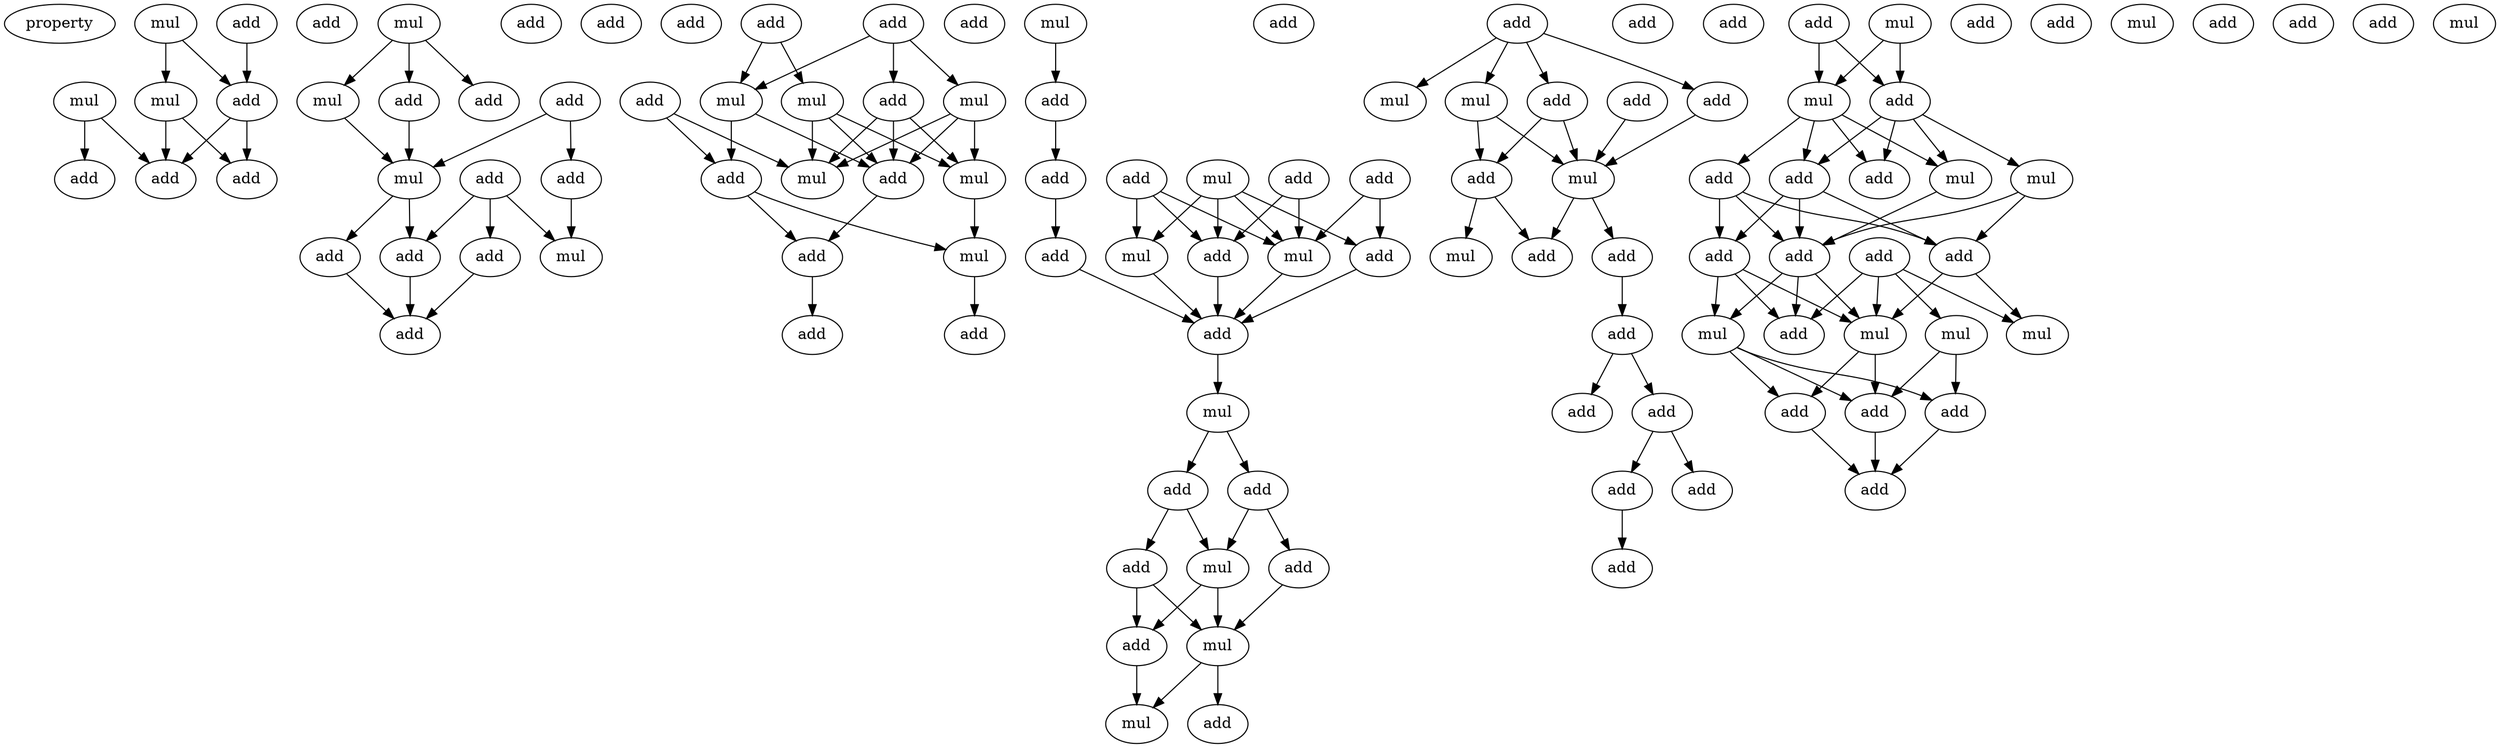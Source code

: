 digraph {
    node [fontcolor=black]
    property [mul=2,lf=1.2]
    0 [ label = add ];
    1 [ label = mul ];
    2 [ label = add ];
    3 [ label = mul ];
    4 [ label = mul ];
    5 [ label = add ];
    6 [ label = add ];
    7 [ label = add ];
    8 [ label = add ];
    9 [ label = mul ];
    10 [ label = mul ];
    11 [ label = add ];
    12 [ label = add ];
    13 [ label = add ];
    14 [ label = add ];
    15 [ label = add ];
    16 [ label = mul ];
    17 [ label = add ];
    18 [ label = add ];
    19 [ label = add ];
    20 [ label = add ];
    21 [ label = mul ];
    22 [ label = add ];
    23 [ label = add ];
    24 [ label = add ];
    25 [ label = add ];
    26 [ label = add ];
    27 [ label = add ];
    28 [ label = add ];
    29 [ label = add ];
    30 [ label = mul ];
    31 [ label = mul ];
    32 [ label = mul ];
    33 [ label = add ];
    34 [ label = mul ];
    35 [ label = mul ];
    36 [ label = add ];
    37 [ label = mul ];
    38 [ label = add ];
    39 [ label = mul ];
    40 [ label = add ];
    41 [ label = add ];
    42 [ label = add ];
    43 [ label = mul ];
    44 [ label = add ];
    45 [ label = add ];
    46 [ label = add ];
    47 [ label = add ];
    48 [ label = add ];
    49 [ label = add ];
    50 [ label = mul ];
    51 [ label = mul ];
    52 [ label = add ];
    53 [ label = add ];
    54 [ label = mul ];
    55 [ label = add ];
    56 [ label = add ];
    57 [ label = add ];
    58 [ label = add ];
    59 [ label = mul ];
    60 [ label = add ];
    61 [ label = mul ];
    62 [ label = add ];
    63 [ label = add ];
    64 [ label = mul ];
    65 [ label = add ];
    66 [ label = add ];
    67 [ label = mul ];
    68 [ label = mul ];
    69 [ label = add ];
    70 [ label = add ];
    71 [ label = mul ];
    72 [ label = add ];
    73 [ label = mul ];
    74 [ label = add ];
    75 [ label = add ];
    76 [ label = add ];
    77 [ label = add ];
    78 [ label = add ];
    79 [ label = add ];
    80 [ label = add ];
    81 [ label = add ];
    82 [ label = add ];
    83 [ label = add ];
    84 [ label = mul ];
    85 [ label = add ];
    86 [ label = mul ];
    87 [ label = add ];
    88 [ label = mul ];
    89 [ label = add ];
    90 [ label = add ];
    91 [ label = add ];
    92 [ label = mul ];
    93 [ label = add ];
    94 [ label = add ];
    95 [ label = add ];
    96 [ label = add ];
    97 [ label = mul ];
    98 [ label = mul ];
    99 [ label = mul ];
    100 [ label = add ];
    101 [ label = mul ];
    102 [ label = add ];
    103 [ label = add ];
    104 [ label = add ];
    105 [ label = add ];
    106 [ label = add ];
    107 [ label = add ];
    108 [ label = mul ];
    109 [ label = add ];
    110 [ label = add ];
    111 [ label = add ];
    112 [ label = mul ];
    0 -> 2 [ name = 0 ];
    1 -> 2 [ name = 1 ];
    1 -> 4 [ name = 2 ];
    2 -> 5 [ name = 3 ];
    2 -> 6 [ name = 4 ];
    3 -> 5 [ name = 5 ];
    3 -> 7 [ name = 6 ];
    4 -> 5 [ name = 7 ];
    4 -> 6 [ name = 8 ];
    9 -> 10 [ name = 9 ];
    9 -> 11 [ name = 10 ];
    9 -> 12 [ name = 11 ];
    10 -> 16 [ name = 12 ];
    11 -> 16 [ name = 13 ];
    13 -> 16 [ name = 14 ];
    13 -> 17 [ name = 15 ];
    15 -> 20 [ name = 16 ];
    15 -> 21 [ name = 17 ];
    15 -> 22 [ name = 18 ];
    16 -> 18 [ name = 19 ];
    16 -> 22 [ name = 20 ];
    17 -> 21 [ name = 21 ];
    18 -> 23 [ name = 22 ];
    20 -> 23 [ name = 23 ];
    22 -> 23 [ name = 24 ];
    25 -> 31 [ name = 25 ];
    25 -> 32 [ name = 26 ];
    26 -> 29 [ name = 27 ];
    26 -> 30 [ name = 28 ];
    26 -> 31 [ name = 29 ];
    28 -> 34 [ name = 30 ];
    28 -> 36 [ name = 31 ];
    29 -> 33 [ name = 32 ];
    29 -> 34 [ name = 33 ];
    29 -> 35 [ name = 34 ];
    30 -> 33 [ name = 35 ];
    30 -> 34 [ name = 36 ];
    30 -> 35 [ name = 37 ];
    31 -> 33 [ name = 38 ];
    31 -> 36 [ name = 39 ];
    32 -> 33 [ name = 40 ];
    32 -> 34 [ name = 41 ];
    32 -> 35 [ name = 42 ];
    33 -> 38 [ name = 43 ];
    35 -> 37 [ name = 44 ];
    36 -> 37 [ name = 45 ];
    36 -> 38 [ name = 46 ];
    37 -> 40 [ name = 47 ];
    38 -> 41 [ name = 48 ];
    39 -> 42 [ name = 49 ];
    42 -> 47 [ name = 50 ];
    43 -> 48 [ name = 51 ];
    43 -> 50 [ name = 52 ];
    43 -> 51 [ name = 53 ];
    43 -> 52 [ name = 54 ];
    44 -> 48 [ name = 55 ];
    44 -> 50 [ name = 56 ];
    45 -> 50 [ name = 57 ];
    45 -> 52 [ name = 58 ];
    46 -> 48 [ name = 59 ];
    46 -> 50 [ name = 60 ];
    46 -> 51 [ name = 61 ];
    47 -> 49 [ name = 62 ];
    48 -> 53 [ name = 63 ];
    49 -> 53 [ name = 64 ];
    50 -> 53 [ name = 65 ];
    51 -> 53 [ name = 66 ];
    52 -> 53 [ name = 67 ];
    53 -> 54 [ name = 68 ];
    54 -> 56 [ name = 69 ];
    54 -> 57 [ name = 70 ];
    56 -> 58 [ name = 71 ];
    56 -> 59 [ name = 72 ];
    57 -> 59 [ name = 73 ];
    57 -> 60 [ name = 74 ];
    58 -> 61 [ name = 75 ];
    58 -> 62 [ name = 76 ];
    59 -> 61 [ name = 77 ];
    59 -> 62 [ name = 78 ];
    60 -> 61 [ name = 79 ];
    61 -> 63 [ name = 80 ];
    61 -> 64 [ name = 81 ];
    62 -> 64 [ name = 82 ];
    65 -> 66 [ name = 83 ];
    65 -> 67 [ name = 84 ];
    65 -> 68 [ name = 85 ];
    65 -> 69 [ name = 86 ];
    66 -> 71 [ name = 87 ];
    66 -> 72 [ name = 88 ];
    68 -> 71 [ name = 89 ];
    68 -> 72 [ name = 90 ];
    69 -> 71 [ name = 91 ];
    70 -> 71 [ name = 92 ];
    71 -> 74 [ name = 93 ];
    71 -> 75 [ name = 94 ];
    72 -> 73 [ name = 95 ];
    72 -> 74 [ name = 96 ];
    75 -> 78 [ name = 97 ];
    78 -> 79 [ name = 98 ];
    78 -> 80 [ name = 99 ];
    80 -> 81 [ name = 100 ];
    80 -> 82 [ name = 101 ];
    81 -> 83 [ name = 102 ];
    84 -> 86 [ name = 103 ];
    84 -> 87 [ name = 104 ];
    85 -> 86 [ name = 105 ];
    85 -> 87 [ name = 106 ];
    86 -> 88 [ name = 107 ];
    86 -> 89 [ name = 108 ];
    86 -> 90 [ name = 109 ];
    86 -> 91 [ name = 110 ];
    87 -> 88 [ name = 111 ];
    87 -> 89 [ name = 112 ];
    87 -> 90 [ name = 113 ];
    87 -> 92 [ name = 114 ];
    88 -> 93 [ name = 115 ];
    89 -> 93 [ name = 116 ];
    89 -> 94 [ name = 117 ];
    89 -> 95 [ name = 118 ];
    91 -> 93 [ name = 119 ];
    91 -> 94 [ name = 120 ];
    91 -> 95 [ name = 121 ];
    92 -> 93 [ name = 122 ];
    92 -> 95 [ name = 123 ];
    93 -> 98 [ name = 124 ];
    93 -> 99 [ name = 125 ];
    93 -> 100 [ name = 126 ];
    94 -> 98 [ name = 127 ];
    94 -> 99 [ name = 128 ];
    94 -> 100 [ name = 129 ];
    95 -> 99 [ name = 130 ];
    95 -> 101 [ name = 131 ];
    96 -> 97 [ name = 132 ];
    96 -> 99 [ name = 133 ];
    96 -> 100 [ name = 134 ];
    96 -> 101 [ name = 135 ];
    97 -> 102 [ name = 136 ];
    97 -> 103 [ name = 137 ];
    98 -> 102 [ name = 138 ];
    98 -> 103 [ name = 139 ];
    98 -> 104 [ name = 140 ];
    99 -> 102 [ name = 141 ];
    99 -> 104 [ name = 142 ];
    102 -> 106 [ name = 143 ];
    103 -> 106 [ name = 144 ];
    104 -> 106 [ name = 145 ];
}
